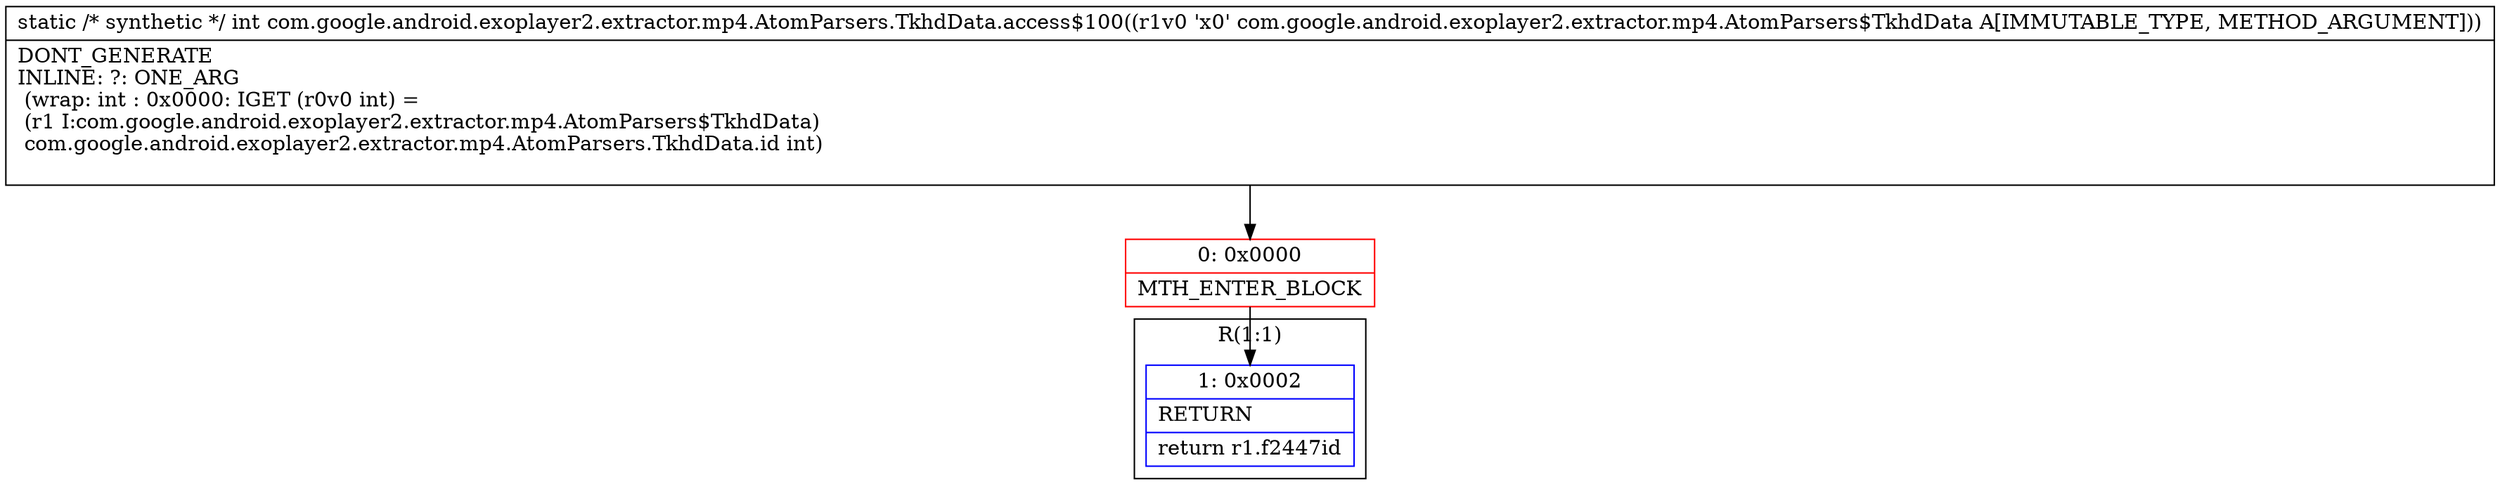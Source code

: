 digraph "CFG forcom.google.android.exoplayer2.extractor.mp4.AtomParsers.TkhdData.access$100(Lcom\/google\/android\/exoplayer2\/extractor\/mp4\/AtomParsers$TkhdData;)I" {
subgraph cluster_Region_2060182469 {
label = "R(1:1)";
node [shape=record,color=blue];
Node_1 [shape=record,label="{1\:\ 0x0002|RETURN\l|return r1.f2447id\l}"];
}
Node_0 [shape=record,color=red,label="{0\:\ 0x0000|MTH_ENTER_BLOCK\l}"];
MethodNode[shape=record,label="{static \/* synthetic *\/ int com.google.android.exoplayer2.extractor.mp4.AtomParsers.TkhdData.access$100((r1v0 'x0' com.google.android.exoplayer2.extractor.mp4.AtomParsers$TkhdData A[IMMUTABLE_TYPE, METHOD_ARGUMENT]))  | DONT_GENERATE\lINLINE: ?: ONE_ARG  \l  (wrap: int : 0x0000: IGET  (r0v0 int) = \l  (r1 I:com.google.android.exoplayer2.extractor.mp4.AtomParsers$TkhdData)\l com.google.android.exoplayer2.extractor.mp4.AtomParsers.TkhdData.id int)\l\l}"];
MethodNode -> Node_0;
Node_0 -> Node_1;
}


